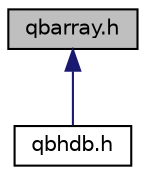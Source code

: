 digraph "qbarray.h"
{
  edge [fontname="Helvetica",fontsize="10",labelfontname="Helvetica",labelfontsize="10"];
  node [fontname="Helvetica",fontsize="10",shape=record];
  Node1 [label="qbarray.h",height=0.2,width=0.4,color="black", fillcolor="grey75", style="filled" fontcolor="black"];
  Node1 -> Node2 [dir="back",color="midnightblue",fontsize="10",style="solid",fontname="Helvetica"];
  Node2 [label="qbhdb.h",height=0.2,width=0.4,color="black", fillcolor="white", style="filled",URL="$qbhdb_8h.html",tooltip="The handle database is for reference counting objects. "];
}
